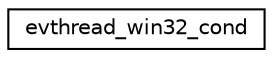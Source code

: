 digraph G
{
  edge [fontname="Helvetica",fontsize="10",labelfontname="Helvetica",labelfontsize="10"];
  node [fontname="Helvetica",fontsize="10",shape=record];
  rankdir="LR";
  Node1 [label="evthread_win32_cond",height=0.2,width=0.4,color="black", fillcolor="white", style="filled",URL="$structevthread__win32__cond.html"];
}
